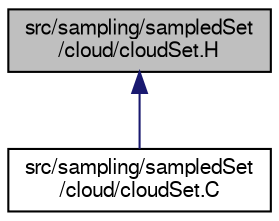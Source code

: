 digraph "src/sampling/sampledSet/cloud/cloudSet.H"
{
  bgcolor="transparent";
  edge [fontname="FreeSans",fontsize="10",labelfontname="FreeSans",labelfontsize="10"];
  node [fontname="FreeSans",fontsize="10",shape=record];
  Node1 [label="src/sampling/sampledSet\l/cloud/cloudSet.H",height=0.2,width=0.4,color="black", fillcolor="grey75", style="filled" fontcolor="black"];
  Node1 -> Node2 [dir="back",color="midnightblue",fontsize="10",style="solid",fontname="FreeSans"];
  Node2 [label="src/sampling/sampledSet\l/cloud/cloudSet.C",height=0.2,width=0.4,color="black",URL="$a09188.html"];
}
